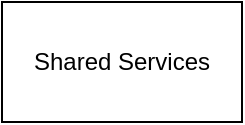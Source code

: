 <mxfile version="13.1.3">
    <diagram id="6hGFLwfOUW9BJ-s0fimq" name="Page-1">
        <mxGraphModel dx="1336" dy="935" grid="1" gridSize="10" guides="1" tooltips="1" connect="1" arrows="1" fold="1" page="1" pageScale="1" pageWidth="1920" pageHeight="1200" math="0" shadow="0">
            <root>
                <mxCell id="0"/>
                <mxCell id="1" parent="0"/>
                <mxCell id="2" value="Shared Services" style="rounded=0;whiteSpace=wrap;html=1;" vertex="1" parent="1">
                    <mxGeometry x="171" y="130" width="120" height="60" as="geometry"/>
                </mxCell>
            </root>
        </mxGraphModel>
    </diagram>
</mxfile>
